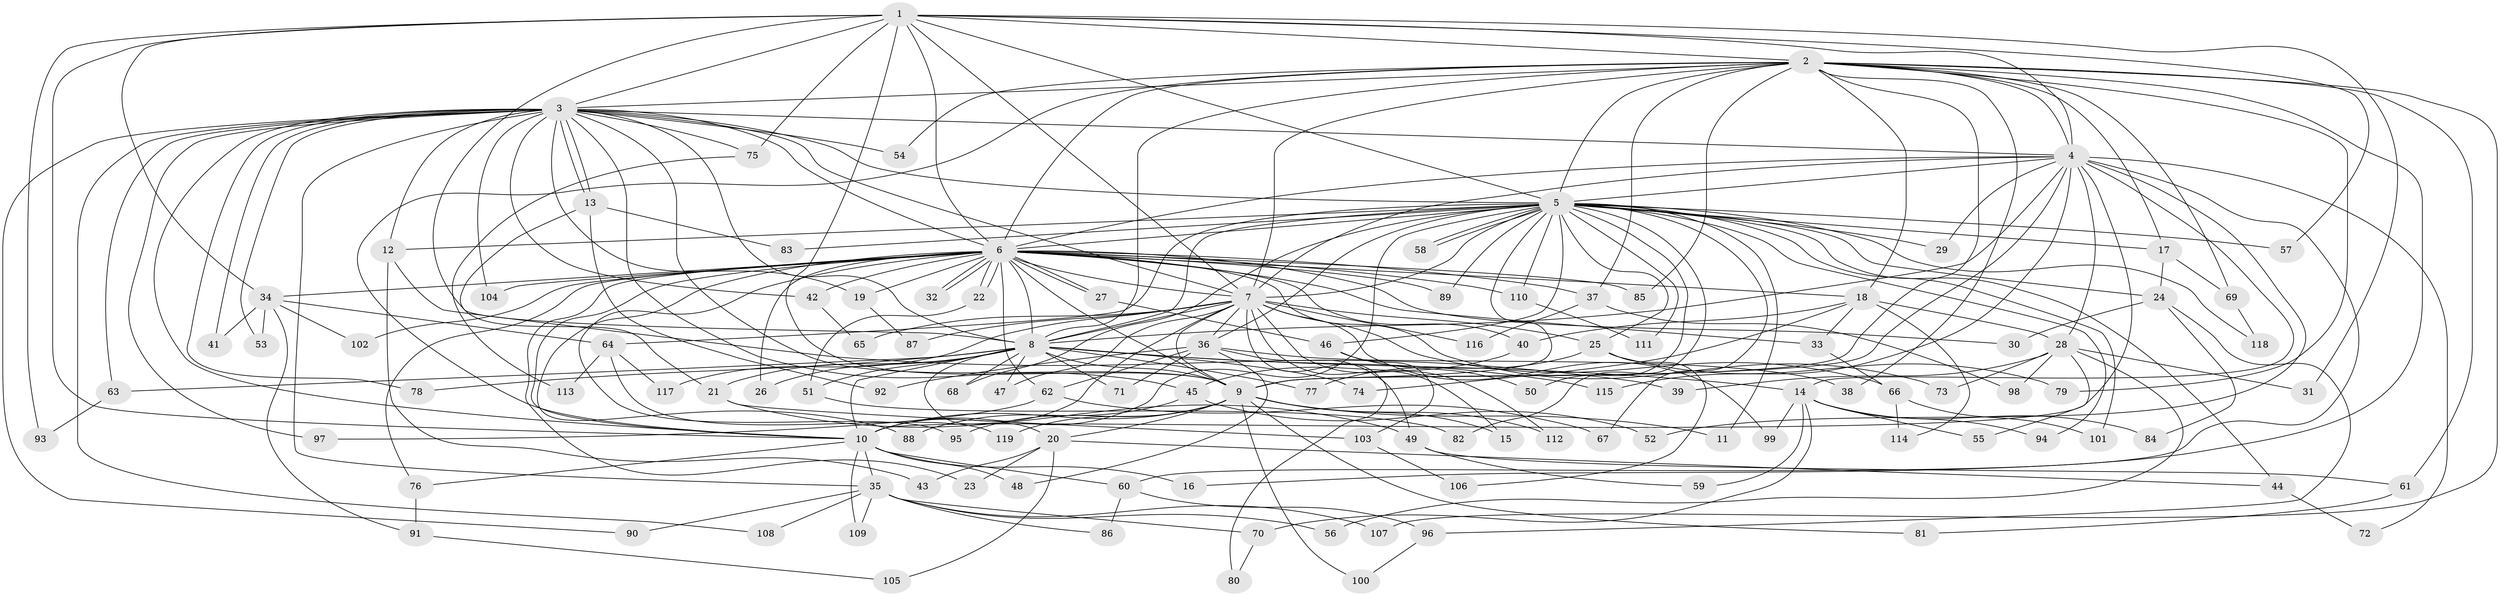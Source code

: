 // Generated by graph-tools (version 1.1) at 2025/44/03/09/25 04:44:40]
// undirected, 119 vertices, 263 edges
graph export_dot {
graph [start="1"]
  node [color=gray90,style=filled];
  1;
  2;
  3;
  4;
  5;
  6;
  7;
  8;
  9;
  10;
  11;
  12;
  13;
  14;
  15;
  16;
  17;
  18;
  19;
  20;
  21;
  22;
  23;
  24;
  25;
  26;
  27;
  28;
  29;
  30;
  31;
  32;
  33;
  34;
  35;
  36;
  37;
  38;
  39;
  40;
  41;
  42;
  43;
  44;
  45;
  46;
  47;
  48;
  49;
  50;
  51;
  52;
  53;
  54;
  55;
  56;
  57;
  58;
  59;
  60;
  61;
  62;
  63;
  64;
  65;
  66;
  67;
  68;
  69;
  70;
  71;
  72;
  73;
  74;
  75;
  76;
  77;
  78;
  79;
  80;
  81;
  82;
  83;
  84;
  85;
  86;
  87;
  88;
  89;
  90;
  91;
  92;
  93;
  94;
  95;
  96;
  97;
  98;
  99;
  100;
  101;
  102;
  103;
  104;
  105;
  106;
  107;
  108;
  109;
  110;
  111;
  112;
  113;
  114;
  115;
  116;
  117;
  118;
  119;
  1 -- 2;
  1 -- 3;
  1 -- 4;
  1 -- 5;
  1 -- 6;
  1 -- 7;
  1 -- 8;
  1 -- 9;
  1 -- 10;
  1 -- 31;
  1 -- 34;
  1 -- 57;
  1 -- 75;
  1 -- 93;
  2 -- 3;
  2 -- 4;
  2 -- 5;
  2 -- 6;
  2 -- 7;
  2 -- 8;
  2 -- 9;
  2 -- 10;
  2 -- 16;
  2 -- 17;
  2 -- 18;
  2 -- 37;
  2 -- 38;
  2 -- 54;
  2 -- 61;
  2 -- 69;
  2 -- 79;
  2 -- 85;
  2 -- 107;
  3 -- 4;
  3 -- 5;
  3 -- 6;
  3 -- 7;
  3 -- 8;
  3 -- 9;
  3 -- 10;
  3 -- 12;
  3 -- 13;
  3 -- 13;
  3 -- 19;
  3 -- 35;
  3 -- 41;
  3 -- 42;
  3 -- 45;
  3 -- 53;
  3 -- 54;
  3 -- 63;
  3 -- 75;
  3 -- 78;
  3 -- 90;
  3 -- 97;
  3 -- 104;
  3 -- 108;
  4 -- 5;
  4 -- 6;
  4 -- 7;
  4 -- 8;
  4 -- 9;
  4 -- 10;
  4 -- 14;
  4 -- 28;
  4 -- 29;
  4 -- 52;
  4 -- 60;
  4 -- 72;
  4 -- 115;
  5 -- 6;
  5 -- 7;
  5 -- 8;
  5 -- 9;
  5 -- 10;
  5 -- 11;
  5 -- 12;
  5 -- 17;
  5 -- 24;
  5 -- 25;
  5 -- 29;
  5 -- 36;
  5 -- 44;
  5 -- 46;
  5 -- 50;
  5 -- 57;
  5 -- 58;
  5 -- 58;
  5 -- 64;
  5 -- 67;
  5 -- 68;
  5 -- 82;
  5 -- 83;
  5 -- 89;
  5 -- 94;
  5 -- 101;
  5 -- 110;
  5 -- 111;
  5 -- 118;
  6 -- 7;
  6 -- 8;
  6 -- 9;
  6 -- 10;
  6 -- 18;
  6 -- 19;
  6 -- 22;
  6 -- 22;
  6 -- 23;
  6 -- 26;
  6 -- 27;
  6 -- 27;
  6 -- 30;
  6 -- 32;
  6 -- 32;
  6 -- 33;
  6 -- 34;
  6 -- 37;
  6 -- 40;
  6 -- 42;
  6 -- 62;
  6 -- 73;
  6 -- 76;
  6 -- 85;
  6 -- 88;
  6 -- 89;
  6 -- 95;
  6 -- 102;
  6 -- 104;
  6 -- 110;
  7 -- 8;
  7 -- 9;
  7 -- 10;
  7 -- 15;
  7 -- 25;
  7 -- 36;
  7 -- 47;
  7 -- 65;
  7 -- 66;
  7 -- 80;
  7 -- 87;
  7 -- 99;
  7 -- 112;
  7 -- 116;
  7 -- 117;
  8 -- 9;
  8 -- 10;
  8 -- 14;
  8 -- 20;
  8 -- 21;
  8 -- 26;
  8 -- 47;
  8 -- 51;
  8 -- 63;
  8 -- 68;
  8 -- 71;
  8 -- 74;
  8 -- 77;
  8 -- 78;
  8 -- 115;
  9 -- 10;
  9 -- 11;
  9 -- 15;
  9 -- 20;
  9 -- 81;
  9 -- 95;
  9 -- 100;
  9 -- 112;
  9 -- 119;
  10 -- 16;
  10 -- 35;
  10 -- 48;
  10 -- 60;
  10 -- 76;
  10 -- 109;
  12 -- 39;
  12 -- 43;
  13 -- 21;
  13 -- 83;
  13 -- 92;
  14 -- 55;
  14 -- 59;
  14 -- 70;
  14 -- 84;
  14 -- 94;
  14 -- 99;
  17 -- 24;
  17 -- 69;
  18 -- 28;
  18 -- 33;
  18 -- 40;
  18 -- 74;
  18 -- 114;
  19 -- 87;
  20 -- 23;
  20 -- 43;
  20 -- 44;
  20 -- 105;
  21 -- 49;
  21 -- 103;
  22 -- 51;
  24 -- 30;
  24 -- 84;
  24 -- 96;
  25 -- 77;
  25 -- 79;
  25 -- 106;
  27 -- 46;
  28 -- 31;
  28 -- 39;
  28 -- 55;
  28 -- 56;
  28 -- 73;
  28 -- 98;
  33 -- 66;
  34 -- 41;
  34 -- 53;
  34 -- 64;
  34 -- 91;
  34 -- 102;
  35 -- 56;
  35 -- 70;
  35 -- 86;
  35 -- 90;
  35 -- 107;
  35 -- 108;
  35 -- 109;
  36 -- 38;
  36 -- 48;
  36 -- 49;
  36 -- 62;
  36 -- 71;
  36 -- 92;
  37 -- 98;
  37 -- 116;
  40 -- 45;
  42 -- 65;
  44 -- 72;
  45 -- 52;
  45 -- 88;
  46 -- 50;
  46 -- 103;
  49 -- 59;
  49 -- 61;
  51 -- 82;
  60 -- 86;
  60 -- 96;
  61 -- 81;
  62 -- 67;
  62 -- 97;
  63 -- 93;
  64 -- 113;
  64 -- 117;
  64 -- 119;
  66 -- 101;
  66 -- 114;
  69 -- 118;
  70 -- 80;
  75 -- 113;
  76 -- 91;
  91 -- 105;
  96 -- 100;
  103 -- 106;
  110 -- 111;
}
